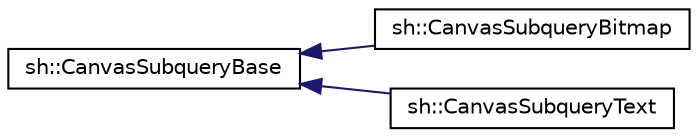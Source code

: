 digraph "Graphical Class Hierarchy"
{
 // LATEX_PDF_SIZE
  edge [fontname="Helvetica",fontsize="10",labelfontname="Helvetica",labelfontsize="10"];
  node [fontname="Helvetica",fontsize="10",shape=record];
  rankdir="LR";
  Node0 [label="sh::CanvasSubqueryBase",height=0.2,width=0.4,color="black", fillcolor="white", style="filled",URL="$classsh_1_1_canvas_subquery_base.html",tooltip=" "];
  Node0 -> Node1 [dir="back",color="midnightblue",fontsize="10",style="solid",fontname="Helvetica"];
  Node1 [label="sh::CanvasSubqueryBitmap",height=0.2,width=0.4,color="black", fillcolor="white", style="filled",URL="$classsh_1_1_canvas_subquery_bitmap.html",tooltip=" "];
  Node0 -> Node2 [dir="back",color="midnightblue",fontsize="10",style="solid",fontname="Helvetica"];
  Node2 [label="sh::CanvasSubqueryText",height=0.2,width=0.4,color="black", fillcolor="white", style="filled",URL="$classsh_1_1_canvas_subquery_text.html",tooltip=" "];
}
